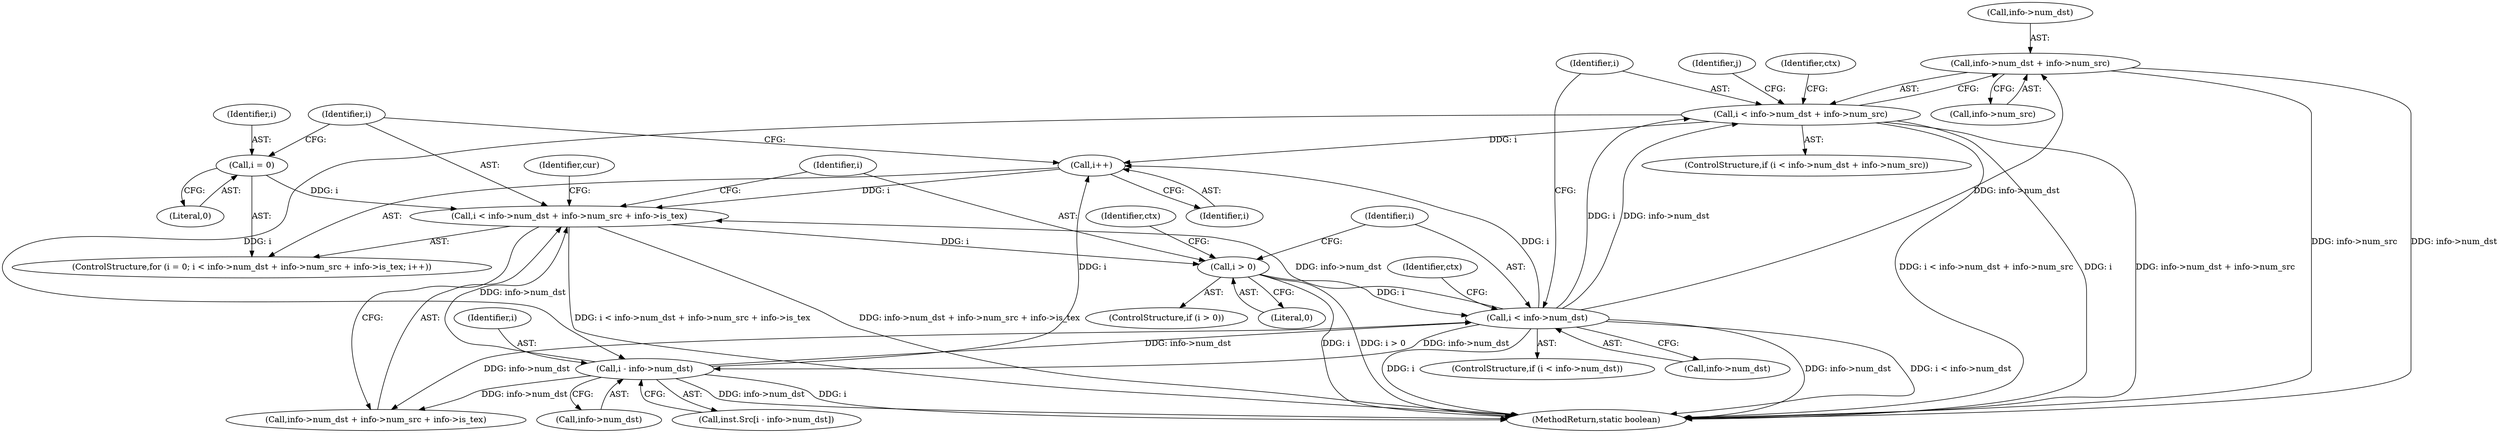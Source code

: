 digraph "0_virglrenderer_e534b51ca3c3cd25f3990589932a9ed711c59b27@pointer" {
"1002583" [label="(Call,info->num_dst + info->num_src)"];
"1002561" [label="(Call,i < info->num_dst)"];
"1002529" [label="(Call,i > 0)"];
"1002512" [label="(Call,i < info->num_dst + info->num_src + info->is_tex)"];
"1002509" [label="(Call,i = 0)"];
"1002525" [label="(Call,i++)"];
"1002581" [label="(Call,i < info->num_dst + info->num_src)"];
"1002600" [label="(Call,i - info->num_dst)"];
"1002530" [label="(Identifier,i)"];
"1002596" [label="(Call,inst.Src[i - info->num_dst])"];
"1002510" [label="(Identifier,i)"];
"1002570" [label="(Identifier,ctx)"];
"1002512" [label="(Call,i < info->num_dst + info->num_src + info->is_tex)"];
"1002514" [label="(Call,info->num_dst + info->num_src + info->is_tex)"];
"1002581" [label="(Call,i < info->num_dst + info->num_src)"];
"1002584" [label="(Call,info->num_dst)"];
"1002511" [label="(Literal,0)"];
"1002580" [label="(ControlStructure,if (i < info->num_dst + info->num_src))"];
"1002561" [label="(Call,i < info->num_dst)"];
"1002536" [label="(Identifier,ctx)"];
"1002509" [label="(Call,i = 0)"];
"1002583" [label="(Call,info->num_dst + info->num_src)"];
"1002529" [label="(Call,i > 0)"];
"1002528" [label="(ControlStructure,if (i > 0))"];
"1004167" [label="(MethodReturn,static boolean)"];
"1002563" [label="(Call,info->num_dst)"];
"1002656" [label="(Identifier,cur)"];
"1002612" [label="(Identifier,j)"];
"1002587" [label="(Call,info->num_src)"];
"1002601" [label="(Identifier,i)"];
"1002582" [label="(Identifier,i)"];
"1002560" [label="(ControlStructure,if (i < info->num_dst))"];
"1002526" [label="(Identifier,i)"];
"1002562" [label="(Identifier,i)"];
"1002531" [label="(Literal,0)"];
"1002525" [label="(Call,i++)"];
"1002600" [label="(Call,i - info->num_dst)"];
"1002602" [label="(Call,info->num_dst)"];
"1002513" [label="(Identifier,i)"];
"1002508" [label="(ControlStructure,for (i = 0; i < info->num_dst + info->num_src + info->is_tex; i++))"];
"1002594" [label="(Identifier,ctx)"];
"1002583" -> "1002581"  [label="AST: "];
"1002583" -> "1002587"  [label="CFG: "];
"1002584" -> "1002583"  [label="AST: "];
"1002587" -> "1002583"  [label="AST: "];
"1002581" -> "1002583"  [label="CFG: "];
"1002583" -> "1004167"  [label="DDG: info->num_src"];
"1002583" -> "1004167"  [label="DDG: info->num_dst"];
"1002561" -> "1002583"  [label="DDG: info->num_dst"];
"1002561" -> "1002560"  [label="AST: "];
"1002561" -> "1002563"  [label="CFG: "];
"1002562" -> "1002561"  [label="AST: "];
"1002563" -> "1002561"  [label="AST: "];
"1002570" -> "1002561"  [label="CFG: "];
"1002582" -> "1002561"  [label="CFG: "];
"1002561" -> "1004167"  [label="DDG: info->num_dst"];
"1002561" -> "1004167"  [label="DDG: i < info->num_dst"];
"1002561" -> "1004167"  [label="DDG: i"];
"1002561" -> "1002512"  [label="DDG: info->num_dst"];
"1002561" -> "1002514"  [label="DDG: info->num_dst"];
"1002561" -> "1002525"  [label="DDG: i"];
"1002529" -> "1002561"  [label="DDG: i"];
"1002600" -> "1002561"  [label="DDG: info->num_dst"];
"1002561" -> "1002581"  [label="DDG: i"];
"1002561" -> "1002581"  [label="DDG: info->num_dst"];
"1002561" -> "1002600"  [label="DDG: info->num_dst"];
"1002529" -> "1002528"  [label="AST: "];
"1002529" -> "1002531"  [label="CFG: "];
"1002530" -> "1002529"  [label="AST: "];
"1002531" -> "1002529"  [label="AST: "];
"1002536" -> "1002529"  [label="CFG: "];
"1002562" -> "1002529"  [label="CFG: "];
"1002529" -> "1004167"  [label="DDG: i"];
"1002529" -> "1004167"  [label="DDG: i > 0"];
"1002512" -> "1002529"  [label="DDG: i"];
"1002512" -> "1002508"  [label="AST: "];
"1002512" -> "1002514"  [label="CFG: "];
"1002513" -> "1002512"  [label="AST: "];
"1002514" -> "1002512"  [label="AST: "];
"1002530" -> "1002512"  [label="CFG: "];
"1002656" -> "1002512"  [label="CFG: "];
"1002512" -> "1004167"  [label="DDG: info->num_dst + info->num_src + info->is_tex"];
"1002512" -> "1004167"  [label="DDG: i < info->num_dst + info->num_src + info->is_tex"];
"1002509" -> "1002512"  [label="DDG: i"];
"1002525" -> "1002512"  [label="DDG: i"];
"1002600" -> "1002512"  [label="DDG: info->num_dst"];
"1002509" -> "1002508"  [label="AST: "];
"1002509" -> "1002511"  [label="CFG: "];
"1002510" -> "1002509"  [label="AST: "];
"1002511" -> "1002509"  [label="AST: "];
"1002513" -> "1002509"  [label="CFG: "];
"1002525" -> "1002508"  [label="AST: "];
"1002525" -> "1002526"  [label="CFG: "];
"1002526" -> "1002525"  [label="AST: "];
"1002513" -> "1002525"  [label="CFG: "];
"1002581" -> "1002525"  [label="DDG: i"];
"1002600" -> "1002525"  [label="DDG: i"];
"1002581" -> "1002580"  [label="AST: "];
"1002582" -> "1002581"  [label="AST: "];
"1002594" -> "1002581"  [label="CFG: "];
"1002612" -> "1002581"  [label="CFG: "];
"1002581" -> "1004167"  [label="DDG: i < info->num_dst + info->num_src"];
"1002581" -> "1004167"  [label="DDG: i"];
"1002581" -> "1004167"  [label="DDG: info->num_dst + info->num_src"];
"1002581" -> "1002600"  [label="DDG: i"];
"1002600" -> "1002596"  [label="AST: "];
"1002600" -> "1002602"  [label="CFG: "];
"1002601" -> "1002600"  [label="AST: "];
"1002602" -> "1002600"  [label="AST: "];
"1002596" -> "1002600"  [label="CFG: "];
"1002600" -> "1004167"  [label="DDG: info->num_dst"];
"1002600" -> "1004167"  [label="DDG: i"];
"1002600" -> "1002514"  [label="DDG: info->num_dst"];
}
